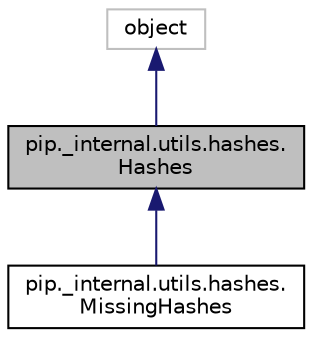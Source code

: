 digraph "pip._internal.utils.hashes.Hashes"
{
  edge [fontname="Helvetica",fontsize="10",labelfontname="Helvetica",labelfontsize="10"];
  node [fontname="Helvetica",fontsize="10",shape=record];
  Node0 [label="pip._internal.utils.hashes.\lHashes",height=0.2,width=0.4,color="black", fillcolor="grey75", style="filled", fontcolor="black"];
  Node1 -> Node0 [dir="back",color="midnightblue",fontsize="10",style="solid",fontname="Helvetica"];
  Node1 [label="object",height=0.2,width=0.4,color="grey75", fillcolor="white", style="filled"];
  Node0 -> Node2 [dir="back",color="midnightblue",fontsize="10",style="solid",fontname="Helvetica"];
  Node2 [label="pip._internal.utils.hashes.\lMissingHashes",height=0.2,width=0.4,color="black", fillcolor="white", style="filled",URL="$classpip_1_1__internal_1_1utils_1_1hashes_1_1_missing_hashes.html"];
}
